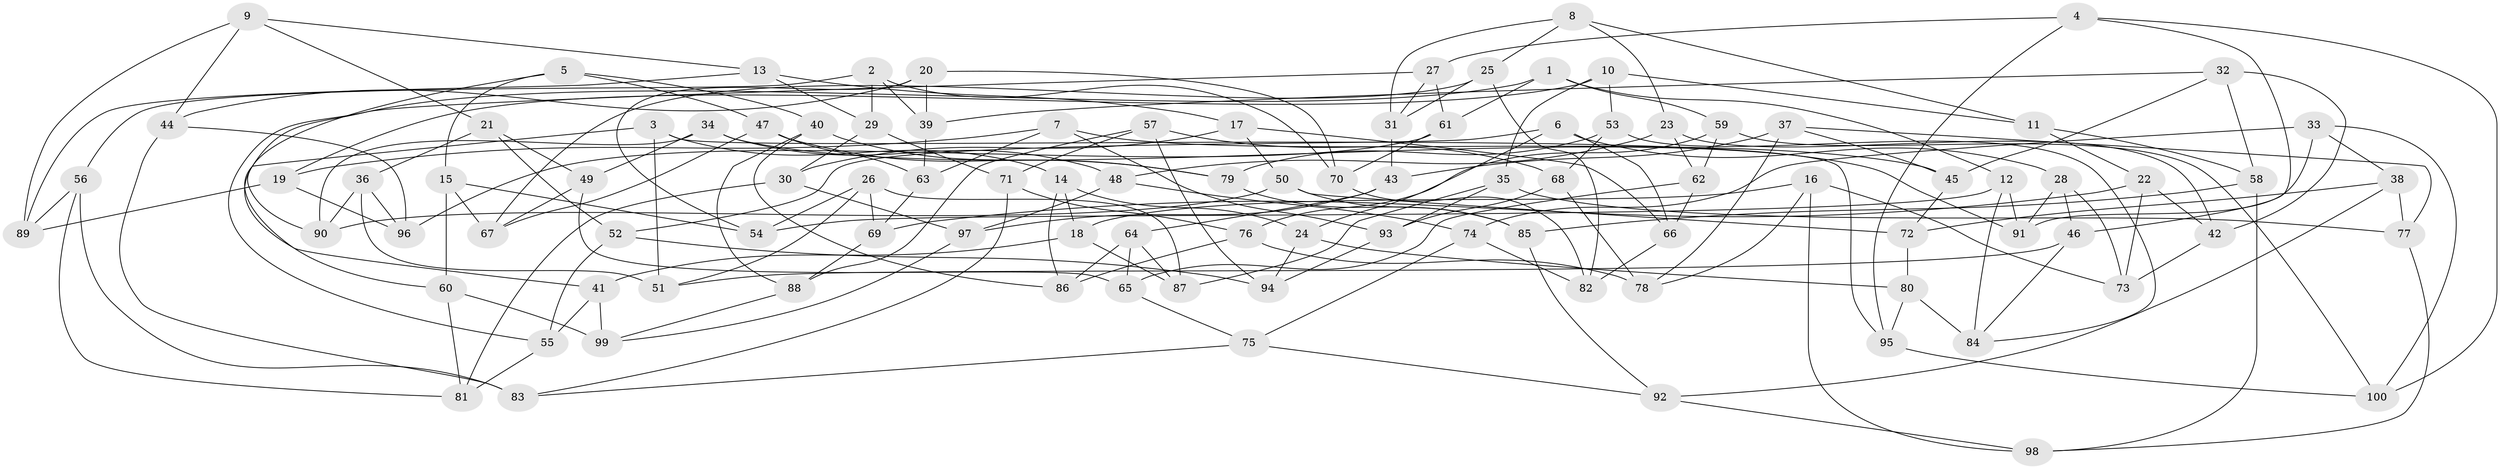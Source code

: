 // coarse degree distribution, {6: 0.5901639344262295, 5: 0.04918032786885246, 4: 0.3442622950819672, 3: 0.01639344262295082}
// Generated by graph-tools (version 1.1) at 2025/24/03/03/25 07:24:26]
// undirected, 100 vertices, 200 edges
graph export_dot {
graph [start="1"]
  node [color=gray90,style=filled];
  1;
  2;
  3;
  4;
  5;
  6;
  7;
  8;
  9;
  10;
  11;
  12;
  13;
  14;
  15;
  16;
  17;
  18;
  19;
  20;
  21;
  22;
  23;
  24;
  25;
  26;
  27;
  28;
  29;
  30;
  31;
  32;
  33;
  34;
  35;
  36;
  37;
  38;
  39;
  40;
  41;
  42;
  43;
  44;
  45;
  46;
  47;
  48;
  49;
  50;
  51;
  52;
  53;
  54;
  55;
  56;
  57;
  58;
  59;
  60;
  61;
  62;
  63;
  64;
  65;
  66;
  67;
  68;
  69;
  70;
  71;
  72;
  73;
  74;
  75;
  76;
  77;
  78;
  79;
  80;
  81;
  82;
  83;
  84;
  85;
  86;
  87;
  88;
  89;
  90;
  91;
  92;
  93;
  94;
  95;
  96;
  97;
  98;
  99;
  100;
  1 -- 59;
  1 -- 12;
  1 -- 55;
  1 -- 61;
  2 -- 56;
  2 -- 29;
  2 -- 70;
  2 -- 39;
  3 -- 60;
  3 -- 14;
  3 -- 95;
  3 -- 51;
  4 -- 27;
  4 -- 46;
  4 -- 95;
  4 -- 100;
  5 -- 47;
  5 -- 90;
  5 -- 15;
  5 -- 40;
  6 -- 28;
  6 -- 52;
  6 -- 24;
  6 -- 66;
  7 -- 63;
  7 -- 45;
  7 -- 19;
  7 -- 93;
  8 -- 23;
  8 -- 31;
  8 -- 11;
  8 -- 25;
  9 -- 89;
  9 -- 13;
  9 -- 44;
  9 -- 21;
  10 -- 35;
  10 -- 19;
  10 -- 11;
  10 -- 53;
  11 -- 22;
  11 -- 58;
  12 -- 84;
  12 -- 91;
  12 -- 54;
  13 -- 89;
  13 -- 17;
  13 -- 29;
  14 -- 18;
  14 -- 86;
  14 -- 24;
  15 -- 54;
  15 -- 60;
  15 -- 67;
  16 -- 98;
  16 -- 73;
  16 -- 18;
  16 -- 78;
  17 -- 50;
  17 -- 30;
  17 -- 66;
  18 -- 87;
  18 -- 41;
  19 -- 89;
  19 -- 96;
  20 -- 39;
  20 -- 54;
  20 -- 70;
  20 -- 44;
  21 -- 36;
  21 -- 52;
  21 -- 49;
  22 -- 42;
  22 -- 73;
  22 -- 69;
  23 -- 42;
  23 -- 62;
  23 -- 48;
  24 -- 94;
  24 -- 80;
  25 -- 31;
  25 -- 82;
  25 -- 67;
  26 -- 54;
  26 -- 69;
  26 -- 87;
  26 -- 51;
  27 -- 41;
  27 -- 31;
  27 -- 61;
  28 -- 91;
  28 -- 46;
  28 -- 73;
  29 -- 71;
  29 -- 30;
  30 -- 81;
  30 -- 97;
  31 -- 43;
  32 -- 39;
  32 -- 45;
  32 -- 58;
  32 -- 42;
  33 -- 100;
  33 -- 74;
  33 -- 38;
  33 -- 91;
  34 -- 48;
  34 -- 49;
  34 -- 91;
  34 -- 90;
  35 -- 93;
  35 -- 77;
  35 -- 87;
  36 -- 51;
  36 -- 96;
  36 -- 90;
  37 -- 45;
  37 -- 78;
  37 -- 43;
  37 -- 77;
  38 -- 77;
  38 -- 92;
  38 -- 72;
  39 -- 63;
  40 -- 86;
  40 -- 88;
  40 -- 79;
  41 -- 99;
  41 -- 55;
  42 -- 73;
  43 -- 97;
  43 -- 64;
  44 -- 83;
  44 -- 96;
  45 -- 72;
  46 -- 84;
  46 -- 51;
  47 -- 79;
  47 -- 67;
  47 -- 63;
  48 -- 74;
  48 -- 97;
  49 -- 67;
  49 -- 65;
  50 -- 85;
  50 -- 72;
  50 -- 90;
  52 -- 55;
  52 -- 94;
  53 -- 68;
  53 -- 84;
  53 -- 79;
  55 -- 81;
  56 -- 83;
  56 -- 81;
  56 -- 89;
  57 -- 94;
  57 -- 71;
  57 -- 68;
  57 -- 88;
  58 -- 85;
  58 -- 98;
  59 -- 62;
  59 -- 76;
  59 -- 100;
  60 -- 99;
  60 -- 81;
  61 -- 70;
  61 -- 96;
  62 -- 65;
  62 -- 66;
  63 -- 69;
  64 -- 65;
  64 -- 87;
  64 -- 86;
  65 -- 75;
  66 -- 82;
  68 -- 78;
  68 -- 93;
  69 -- 88;
  70 -- 82;
  71 -- 83;
  71 -- 76;
  72 -- 80;
  74 -- 75;
  74 -- 82;
  75 -- 83;
  75 -- 92;
  76 -- 78;
  76 -- 86;
  77 -- 98;
  79 -- 85;
  80 -- 95;
  80 -- 84;
  85 -- 92;
  88 -- 99;
  92 -- 98;
  93 -- 94;
  95 -- 100;
  97 -- 99;
}
